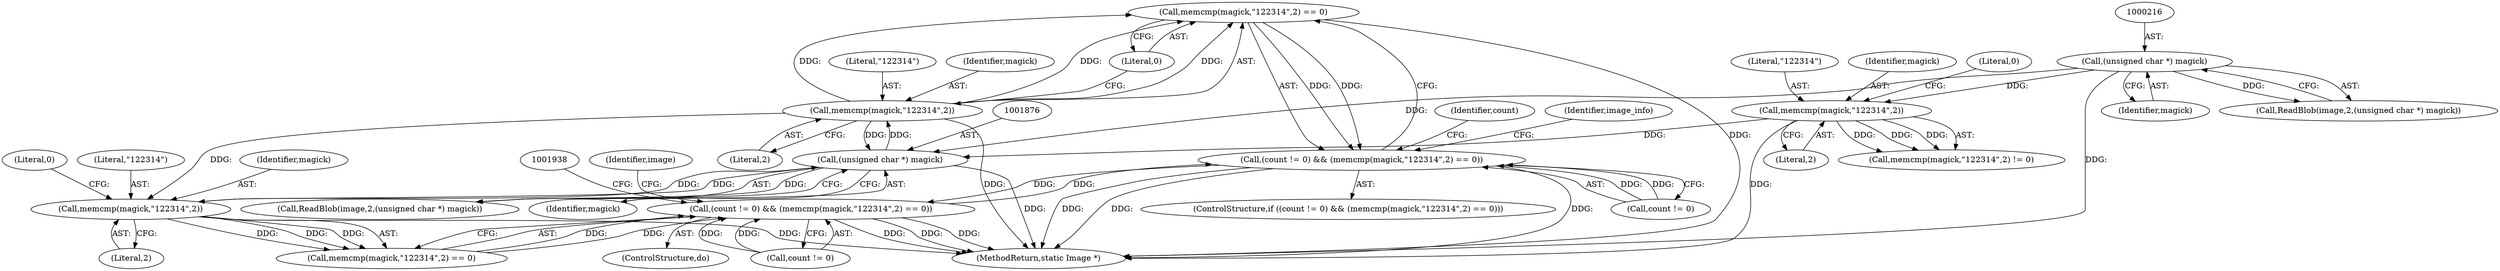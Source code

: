 digraph "0_ImageMagick_73fb0aac5b958521e1511e179ecc0ad49f70ebaf@API" {
"1001883" [label="(Call,memcmp(magick,\"\122\314\",2) == 0)"];
"1001884" [label="(Call,memcmp(magick,\"\122\314\",2))"];
"1001875" [label="(Call,(unsigned char *) magick)"];
"1000224" [label="(Call,memcmp(magick,\"\122\314\",2))"];
"1000215" [label="(Call,(unsigned char *) magick)"];
"1001932" [label="(Call,memcmp(magick,\"\122\314\",2))"];
"1001879" [label="(Call,(count != 0) && (memcmp(magick,\"\122\314\",2) == 0))"];
"1001927" [label="(Call,(count != 0) && (memcmp(magick,\"\122\314\",2) == 0))"];
"1000226" [label="(Literal,\"\122\314\")"];
"1001886" [label="(Literal,\"\122\314\")"];
"1001935" [label="(Literal,2)"];
"1001877" [label="(Identifier,magick)"];
"1000223" [label="(Call,memcmp(magick,\"\122\314\",2) != 0)"];
"1000237" [label="(Identifier,image)"];
"1001878" [label="(ControlStructure,if ((count != 0) && (memcmp(magick,\"\122\314\",2) == 0)))"];
"1001884" [label="(Call,memcmp(magick,\"\122\314\",2))"];
"1001880" [label="(Call,count != 0)"];
"1001932" [label="(Call,memcmp(magick,\"\122\314\",2))"];
"1001944" [label="(MethodReturn,static Image *)"];
"1001885" [label="(Identifier,magick)"];
"1000224" [label="(Call,memcmp(magick,\"\122\314\",2))"];
"1001872" [label="(Call,ReadBlob(image,2,(unsigned char *) magick))"];
"1001936" [label="(Literal,0)"];
"1001879" [label="(Call,(count != 0) && (memcmp(magick,\"\122\314\",2) == 0))"];
"1001929" [label="(Identifier,count)"];
"1000217" [label="(Identifier,magick)"];
"1001888" [label="(Literal,0)"];
"1000212" [label="(Call,ReadBlob(image,2,(unsigned char *) magick))"];
"1001875" [label="(Call,(unsigned char *) magick)"];
"1001931" [label="(Call,memcmp(magick,\"\122\314\",2) == 0)"];
"1001928" [label="(Call,count != 0)"];
"1001891" [label="(Identifier,image_info)"];
"1000225" [label="(Identifier,magick)"];
"1001934" [label="(Literal,\"\122\314\")"];
"1001887" [label="(Literal,2)"];
"1000228" [label="(Literal,0)"];
"1000215" [label="(Call,(unsigned char *) magick)"];
"1001927" [label="(Call,(count != 0) && (memcmp(magick,\"\122\314\",2) == 0))"];
"1001933" [label="(Identifier,magick)"];
"1001883" [label="(Call,memcmp(magick,\"\122\314\",2) == 0)"];
"1000232" [label="(ControlStructure,do)"];
"1000227" [label="(Literal,2)"];
"1001883" -> "1001879"  [label="AST: "];
"1001883" -> "1001888"  [label="CFG: "];
"1001884" -> "1001883"  [label="AST: "];
"1001888" -> "1001883"  [label="AST: "];
"1001879" -> "1001883"  [label="CFG: "];
"1001883" -> "1001944"  [label="DDG: "];
"1001883" -> "1001879"  [label="DDG: "];
"1001883" -> "1001879"  [label="DDG: "];
"1001884" -> "1001883"  [label="DDG: "];
"1001884" -> "1001883"  [label="DDG: "];
"1001884" -> "1001883"  [label="DDG: "];
"1001884" -> "1001887"  [label="CFG: "];
"1001885" -> "1001884"  [label="AST: "];
"1001886" -> "1001884"  [label="AST: "];
"1001887" -> "1001884"  [label="AST: "];
"1001888" -> "1001884"  [label="CFG: "];
"1001884" -> "1001944"  [label="DDG: "];
"1001884" -> "1001875"  [label="DDG: "];
"1001875" -> "1001884"  [label="DDG: "];
"1001884" -> "1001932"  [label="DDG: "];
"1001875" -> "1001872"  [label="AST: "];
"1001875" -> "1001877"  [label="CFG: "];
"1001876" -> "1001875"  [label="AST: "];
"1001877" -> "1001875"  [label="AST: "];
"1001872" -> "1001875"  [label="CFG: "];
"1001875" -> "1001944"  [label="DDG: "];
"1001875" -> "1001872"  [label="DDG: "];
"1000224" -> "1001875"  [label="DDG: "];
"1000215" -> "1001875"  [label="DDG: "];
"1001932" -> "1001875"  [label="DDG: "];
"1001875" -> "1001932"  [label="DDG: "];
"1000224" -> "1000223"  [label="AST: "];
"1000224" -> "1000227"  [label="CFG: "];
"1000225" -> "1000224"  [label="AST: "];
"1000226" -> "1000224"  [label="AST: "];
"1000227" -> "1000224"  [label="AST: "];
"1000228" -> "1000224"  [label="CFG: "];
"1000224" -> "1001944"  [label="DDG: "];
"1000224" -> "1000223"  [label="DDG: "];
"1000224" -> "1000223"  [label="DDG: "];
"1000224" -> "1000223"  [label="DDG: "];
"1000215" -> "1000224"  [label="DDG: "];
"1000215" -> "1000212"  [label="AST: "];
"1000215" -> "1000217"  [label="CFG: "];
"1000216" -> "1000215"  [label="AST: "];
"1000217" -> "1000215"  [label="AST: "];
"1000212" -> "1000215"  [label="CFG: "];
"1000215" -> "1001944"  [label="DDG: "];
"1000215" -> "1000212"  [label="DDG: "];
"1001932" -> "1001931"  [label="AST: "];
"1001932" -> "1001935"  [label="CFG: "];
"1001933" -> "1001932"  [label="AST: "];
"1001934" -> "1001932"  [label="AST: "];
"1001935" -> "1001932"  [label="AST: "];
"1001936" -> "1001932"  [label="CFG: "];
"1001932" -> "1001944"  [label="DDG: "];
"1001932" -> "1001931"  [label="DDG: "];
"1001932" -> "1001931"  [label="DDG: "];
"1001932" -> "1001931"  [label="DDG: "];
"1001879" -> "1001878"  [label="AST: "];
"1001879" -> "1001880"  [label="CFG: "];
"1001880" -> "1001879"  [label="AST: "];
"1001929" -> "1001879"  [label="CFG: "];
"1001891" -> "1001879"  [label="CFG: "];
"1001879" -> "1001944"  [label="DDG: "];
"1001879" -> "1001944"  [label="DDG: "];
"1001879" -> "1001944"  [label="DDG: "];
"1001880" -> "1001879"  [label="DDG: "];
"1001880" -> "1001879"  [label="DDG: "];
"1001927" -> "1001879"  [label="DDG: "];
"1001879" -> "1001927"  [label="DDG: "];
"1001927" -> "1000232"  [label="AST: "];
"1001927" -> "1001928"  [label="CFG: "];
"1001927" -> "1001931"  [label="CFG: "];
"1001928" -> "1001927"  [label="AST: "];
"1001931" -> "1001927"  [label="AST: "];
"1000237" -> "1001927"  [label="CFG: "];
"1001938" -> "1001927"  [label="CFG: "];
"1001927" -> "1001944"  [label="DDG: "];
"1001927" -> "1001944"  [label="DDG: "];
"1001927" -> "1001944"  [label="DDG: "];
"1001928" -> "1001927"  [label="DDG: "];
"1001928" -> "1001927"  [label="DDG: "];
"1001931" -> "1001927"  [label="DDG: "];
"1001931" -> "1001927"  [label="DDG: "];
}
